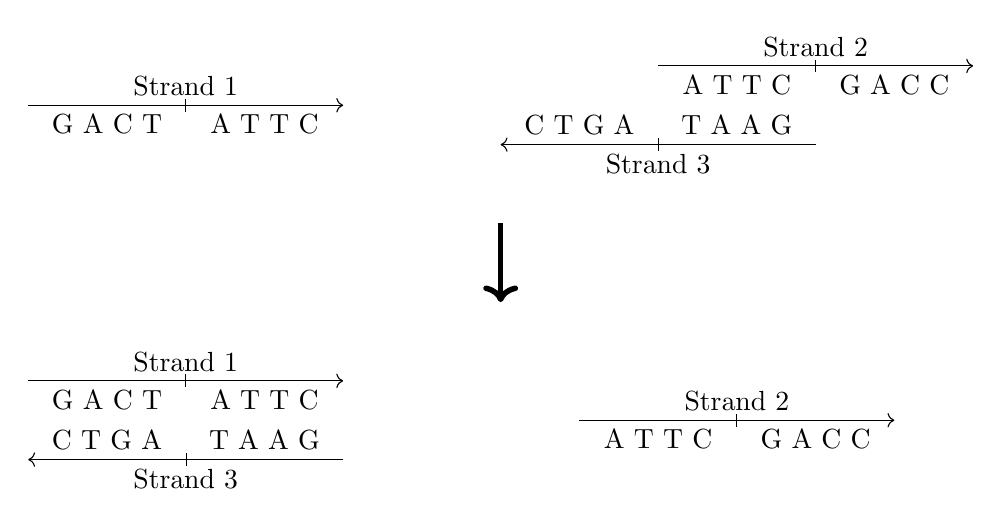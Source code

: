 % !TEX root = ../main.tex

\begin{tikzpicture}

\def\strandc(#1, #2, #3, #4){
  \begin{scope}[shift={(#1,#2)}]
    \draw[-|](0, 0) -- node[below] {#3} (2, 0) node[above] {Strand 1};
    \draw[->](2, 0) -- node[below] {#4} (4, 0);
  \end{scope}
}

\def\stranda(#1, #2, #3, #4){
  \begin{scope}[shift={(#1,#2)}]
    \draw[-|](0, 0) -- node[below] {#3} (2, 0) node[above] {Strand 2};
    \draw[->](2, 0) -- node[below] {#4} (4, 0);
  \end{scope}
}

\def\strandb(#1, #2, #3, #4){
  \begin{scope}[shift={(#1,#2)}]
    \draw[<-](0, 0) -- node[above] {#3} (2, 0) node[below] {Strand 3};
    \draw[|-](2, 0) -- node[above] {#4} (4, 0);
  \end{scope}
}

\strandc(-8, -0.5, G A C T, A T T C);

\stranda(0, 0, A T T C, G A C C);
\strandb(-2, -1, C T G A, T A A G);

\strandc(-8, -4, G A C T, A T T C);
\strandb(-8, -5, C T G A, T A A G);

\stranda(-1, -4.5, A T T C, G A C C);

\draw[->, line width=2](-2, -2) -- (-2, -3);

\end{tikzpicture}
